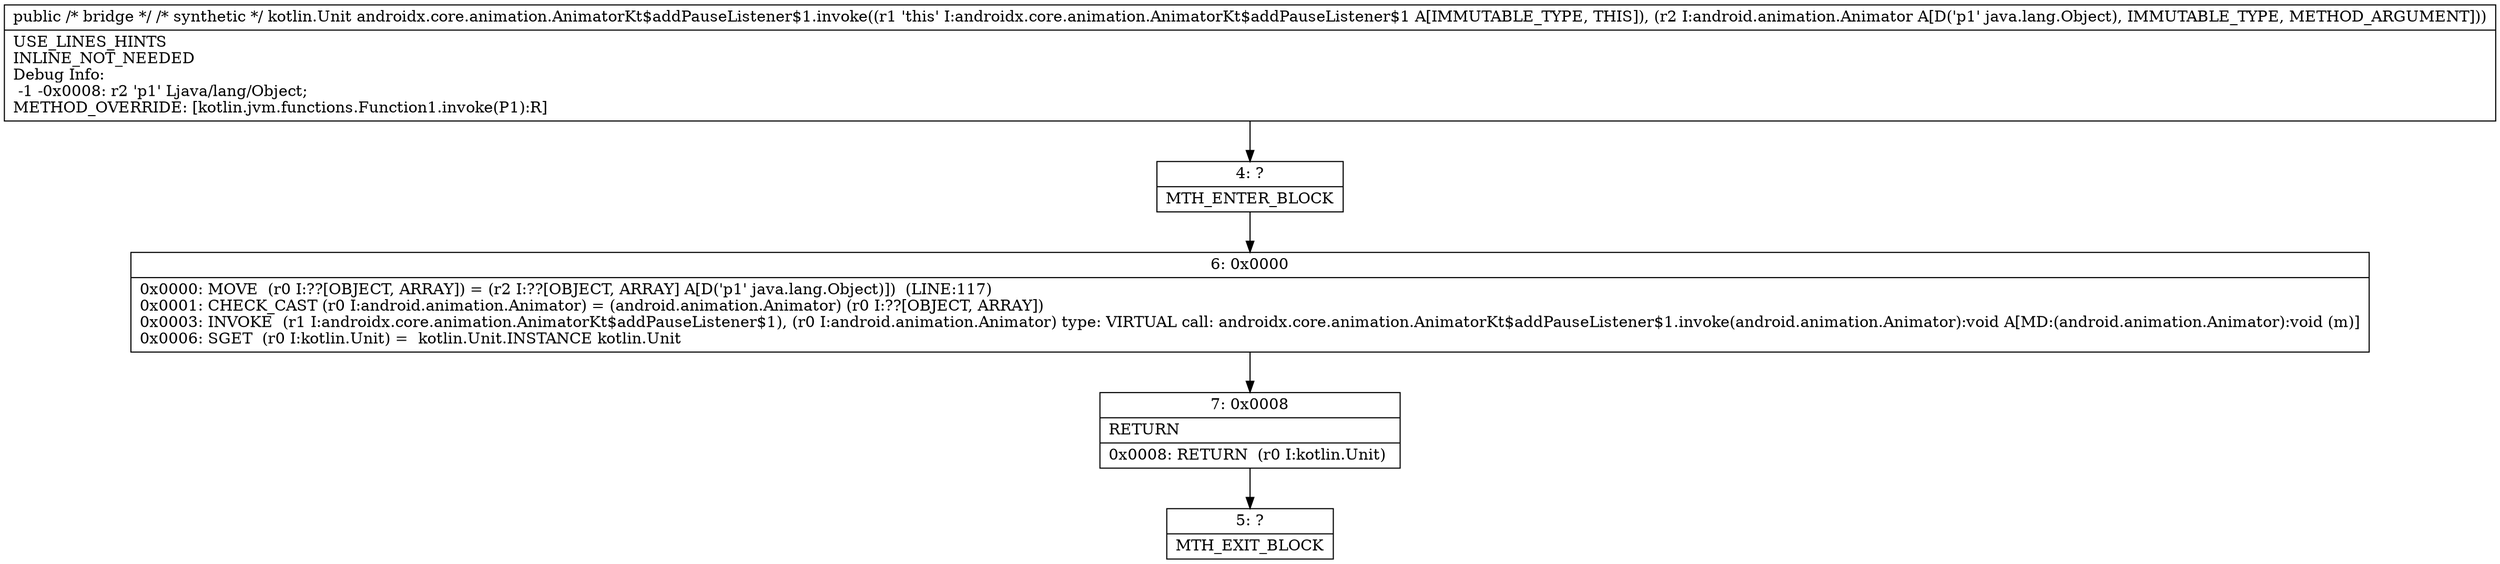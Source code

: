 digraph "CFG forandroidx.core.animation.AnimatorKt$addPauseListener$1.invoke(Ljava\/lang\/Object;)Ljava\/lang\/Object;" {
Node_4 [shape=record,label="{4\:\ ?|MTH_ENTER_BLOCK\l}"];
Node_6 [shape=record,label="{6\:\ 0x0000|0x0000: MOVE  (r0 I:??[OBJECT, ARRAY]) = (r2 I:??[OBJECT, ARRAY] A[D('p1' java.lang.Object)])  (LINE:117)\l0x0001: CHECK_CAST (r0 I:android.animation.Animator) = (android.animation.Animator) (r0 I:??[OBJECT, ARRAY]) \l0x0003: INVOKE  (r1 I:androidx.core.animation.AnimatorKt$addPauseListener$1), (r0 I:android.animation.Animator) type: VIRTUAL call: androidx.core.animation.AnimatorKt$addPauseListener$1.invoke(android.animation.Animator):void A[MD:(android.animation.Animator):void (m)]\l0x0006: SGET  (r0 I:kotlin.Unit) =  kotlin.Unit.INSTANCE kotlin.Unit \l}"];
Node_7 [shape=record,label="{7\:\ 0x0008|RETURN\l|0x0008: RETURN  (r0 I:kotlin.Unit) \l}"];
Node_5 [shape=record,label="{5\:\ ?|MTH_EXIT_BLOCK\l}"];
MethodNode[shape=record,label="{public \/* bridge *\/ \/* synthetic *\/ kotlin.Unit androidx.core.animation.AnimatorKt$addPauseListener$1.invoke((r1 'this' I:androidx.core.animation.AnimatorKt$addPauseListener$1 A[IMMUTABLE_TYPE, THIS]), (r2 I:android.animation.Animator A[D('p1' java.lang.Object), IMMUTABLE_TYPE, METHOD_ARGUMENT]))  | USE_LINES_HINTS\lINLINE_NOT_NEEDED\lDebug Info:\l  \-1 \-0x0008: r2 'p1' Ljava\/lang\/Object;\lMETHOD_OVERRIDE: [kotlin.jvm.functions.Function1.invoke(P1):R]\l}"];
MethodNode -> Node_4;Node_4 -> Node_6;
Node_6 -> Node_7;
Node_7 -> Node_5;
}

